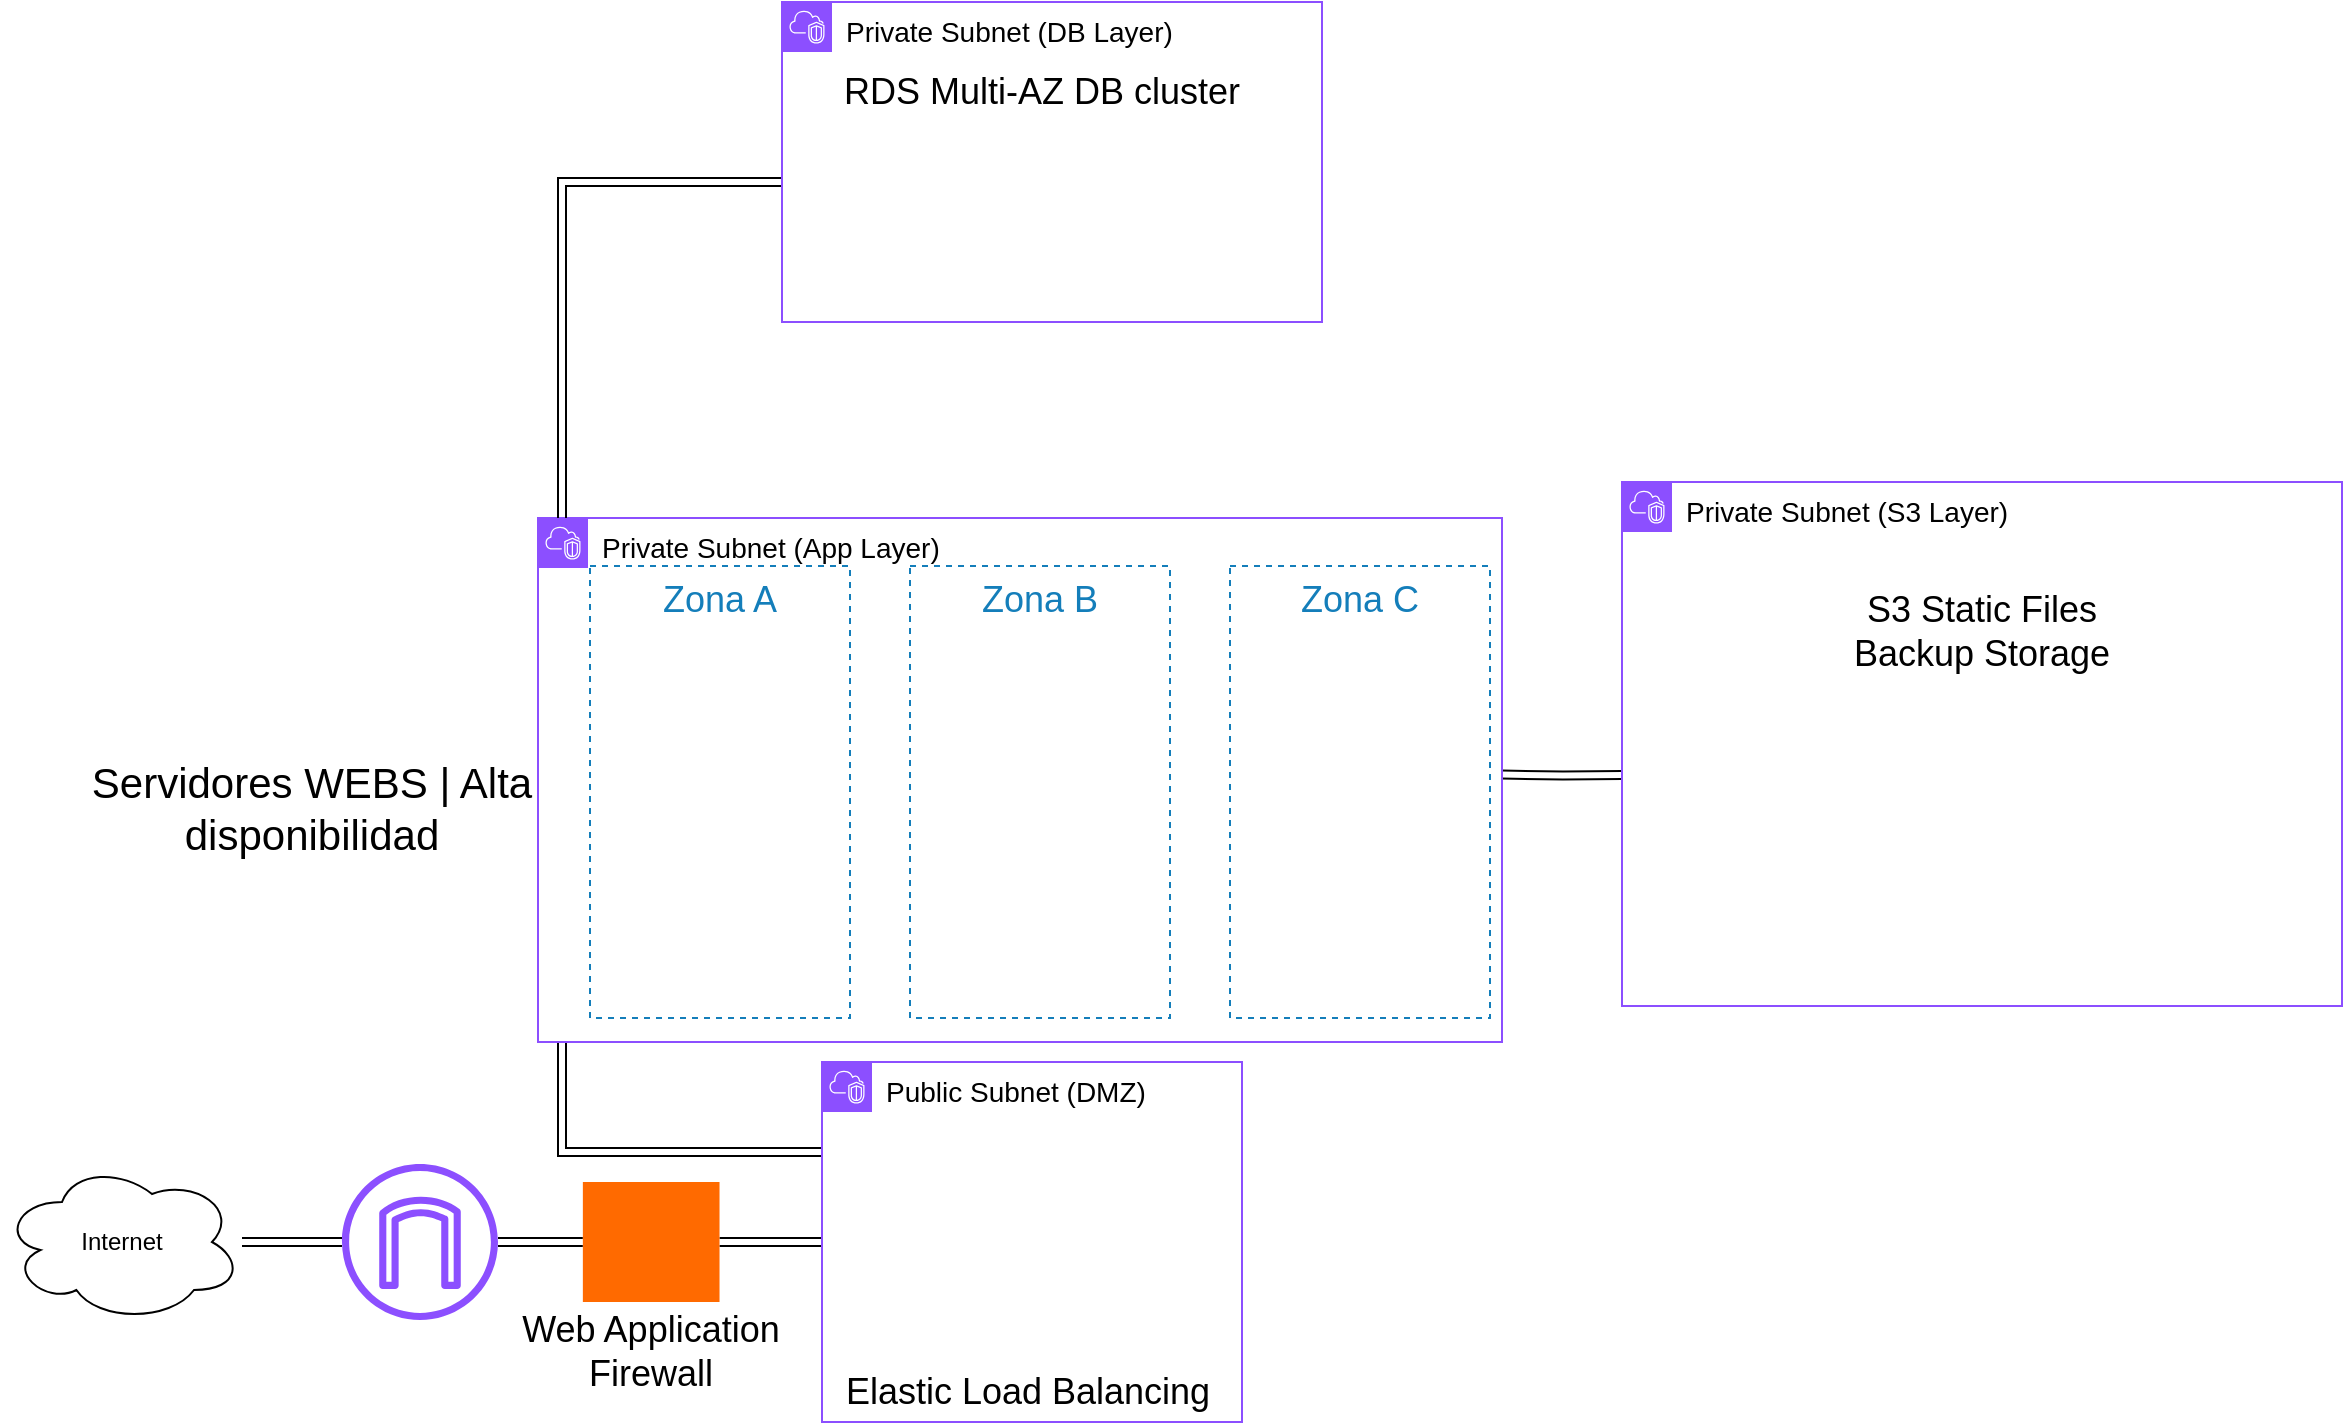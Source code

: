 <mxfile version="26.2.3">
  <diagram name="Page-1" id="Ipt1Jr8wZ85K_XdfQzmL">
    <mxGraphModel dx="1404" dy="669" grid="1" gridSize="10" guides="1" tooltips="1" connect="1" arrows="1" fold="1" page="1" pageScale="1" pageWidth="1700" pageHeight="1100" math="0" shadow="0">
      <root>
        <mxCell id="0" />
        <mxCell id="1" parent="0" />
        <mxCell id="JtQta2QSw8v69HbB09nR-1" value="&lt;font style=&quot;font-size: 18px;&quot;&gt;Zona A&lt;/font&gt;" style="fillColor=none;strokeColor=#147EBA;dashed=1;verticalAlign=top;fontStyle=0;fontColor=#147EBA;whiteSpace=wrap;html=1;" vertex="1" parent="1">
          <mxGeometry x="464" y="462" width="130" height="226" as="geometry" />
        </mxCell>
        <mxCell id="JtQta2QSw8v69HbB09nR-2" value="&lt;font style=&quot;font-size: 18px;&quot;&gt;Zona B&lt;/font&gt;" style="fillColor=none;strokeColor=#147EBA;dashed=1;verticalAlign=top;fontStyle=0;fontColor=#147EBA;whiteSpace=wrap;html=1;" vertex="1" parent="1">
          <mxGeometry x="624" y="462" width="130" height="226" as="geometry" />
        </mxCell>
        <mxCell id="JtQta2QSw8v69HbB09nR-3" value="&lt;font style=&quot;font-size: 18px;&quot;&gt;Zona C&lt;br&gt;&lt;/font&gt;" style="fillColor=none;strokeColor=#147EBA;dashed=1;verticalAlign=top;fontStyle=0;fontColor=#147EBA;whiteSpace=wrap;html=1;" vertex="1" parent="1">
          <mxGeometry x="784" y="462" width="130" height="226" as="geometry" />
        </mxCell>
        <mxCell id="JtQta2QSw8v69HbB09nR-7" value="&lt;font style=&quot;font-size: 21px;&quot;&gt;Servidores WEBS | Alta disponibilidad&lt;/font&gt;" style="text;strokeColor=none;align=center;fillColor=none;html=1;verticalAlign=middle;whiteSpace=wrap;rounded=0;" vertex="1" parent="1">
          <mxGeometry x="170" y="568" width="310" height="30" as="geometry" />
        </mxCell>
        <mxCell id="JtQta2QSw8v69HbB09nR-10" style="edgeStyle=orthogonalEdgeStyle;rounded=0;orthogonalLoop=1;jettySize=auto;html=1;shape=link;" edge="1" parent="1" source="JtQta2QSw8v69HbB09nR-12" target="JtQta2QSw8v69HbB09nR-37">
          <mxGeometry relative="1" as="geometry">
            <mxPoint x="438.03" y="700.0" as="sourcePoint" />
            <mxPoint x="459.53" y="755.0" as="targetPoint" />
            <Array as="points">
              <mxPoint x="450" y="755" />
            </Array>
          </mxGeometry>
        </mxCell>
        <mxCell id="JtQta2QSw8v69HbB09nR-11" style="edgeStyle=orthogonalEdgeStyle;rounded=0;orthogonalLoop=1;jettySize=auto;html=1;exitX=1;exitY=0.25;exitDx=0;exitDy=0;shape=link;" edge="1" parent="1">
          <mxGeometry relative="1" as="geometry">
            <mxPoint x="920" y="566.25" as="sourcePoint" />
            <mxPoint x="980" y="566.5" as="targetPoint" />
            <Array as="points" />
          </mxGeometry>
        </mxCell>
        <mxCell id="JtQta2QSw8v69HbB09nR-12" value="&lt;font style=&quot;color: rgb(0, 0, 0); font-size: 14px;&quot;&gt;Private Subnet (App Layer)&lt;/font&gt;" style="points=[[0,0],[0.25,0],[0.5,0],[0.75,0],[1,0],[1,0.25],[1,0.5],[1,0.75],[1,1],[0.75,1],[0.5,1],[0.25,1],[0,1],[0,0.75],[0,0.5],[0,0.25]];outlineConnect=0;gradientColor=none;html=1;whiteSpace=wrap;fontSize=12;fontStyle=0;container=1;pointerEvents=0;collapsible=0;recursiveResize=0;shape=mxgraph.aws4.group;grIcon=mxgraph.aws4.group_vpc2;strokeColor=#8C4FFF;fillColor=none;verticalAlign=top;align=left;spacingLeft=30;fontColor=#AAB7B8;dashed=0;" vertex="1" parent="1">
          <mxGeometry x="438" y="438" width="482" height="262" as="geometry" />
        </mxCell>
        <mxCell id="JtQta2QSw8v69HbB09nR-18" value="&lt;div&gt;&lt;font style=&quot;font-size: 18px;&quot;&gt;Elastic Load Balancing&lt;/font&gt;&lt;br&gt;&lt;/div&gt;" style="text;strokeColor=none;align=center;fillColor=none;html=1;verticalAlign=middle;whiteSpace=wrap;rounded=0;" vertex="1" parent="1">
          <mxGeometry x="582" y="860" width="202" height="30" as="geometry" />
        </mxCell>
        <mxCell id="JtQta2QSw8v69HbB09nR-22" value="&lt;font style=&quot;font-size: 18px;&quot;&gt;S3 Static Files Backup Storage&lt;/font&gt;" style="text;strokeColor=none;align=center;fillColor=none;html=1;verticalAlign=middle;whiteSpace=wrap;rounded=0;" vertex="1" parent="1">
          <mxGeometry x="1070" y="480" width="180" height="30" as="geometry" />
        </mxCell>
        <mxCell id="JtQta2QSw8v69HbB09nR-24" style="edgeStyle=orthogonalEdgeStyle;rounded=0;orthogonalLoop=1;jettySize=auto;html=1;entryX=0;entryY=0.5;entryDx=0;entryDy=0;shape=link;" edge="1" parent="1" source="JtQta2QSw8v69HbB09nR-42" target="JtQta2QSw8v69HbB09nR-37">
          <mxGeometry relative="1" as="geometry" />
        </mxCell>
        <mxCell id="JtQta2QSw8v69HbB09nR-25" value="" style="sketch=0;outlineConnect=0;fontColor=#232F3E;gradientColor=none;fillColor=#8C4FFF;strokeColor=none;dashed=0;verticalLabelPosition=bottom;verticalAlign=top;align=center;html=1;fontSize=12;fontStyle=0;aspect=fixed;pointerEvents=1;shape=mxgraph.aws4.internet_gateway;" vertex="1" parent="1">
          <mxGeometry x="340" y="761" width="78" height="78" as="geometry" />
        </mxCell>
        <mxCell id="JtQta2QSw8v69HbB09nR-26" style="edgeStyle=orthogonalEdgeStyle;rounded=0;orthogonalLoop=1;jettySize=auto;html=1;shape=link;" edge="1" parent="1" source="JtQta2QSw8v69HbB09nR-27" target="JtQta2QSw8v69HbB09nR-12">
          <mxGeometry relative="1" as="geometry">
            <Array as="points">
              <mxPoint x="450" y="270" />
            </Array>
          </mxGeometry>
        </mxCell>
        <mxCell id="JtQta2QSw8v69HbB09nR-27" value="&lt;font style=&quot;color: rgb(0, 0, 0); font-size: 14px;&quot;&gt;Private Subnet (DB Layer)&lt;/font&gt;" style="points=[[0,0],[0.25,0],[0.5,0],[0.75,0],[1,0],[1,0.25],[1,0.5],[1,0.75],[1,1],[0.75,1],[0.5,1],[0.25,1],[0,1],[0,0.75],[0,0.5],[0,0.25]];outlineConnect=0;gradientColor=none;html=1;whiteSpace=wrap;fontSize=12;fontStyle=0;container=1;pointerEvents=0;collapsible=0;recursiveResize=0;shape=mxgraph.aws4.group;grIcon=mxgraph.aws4.group_vpc2;strokeColor=#8C4FFF;fillColor=none;verticalAlign=top;align=left;spacingLeft=30;fontColor=#AAB7B8;dashed=0;" vertex="1" parent="1">
          <mxGeometry x="560" y="180" width="270" height="160" as="geometry" />
        </mxCell>
        <mxCell id="JtQta2QSw8v69HbB09nR-28" style="edgeStyle=orthogonalEdgeStyle;rounded=0;orthogonalLoop=1;jettySize=auto;html=1;shape=link;" edge="1" parent="1" source="JtQta2QSw8v69HbB09nR-29" target="JtQta2QSw8v69HbB09nR-25">
          <mxGeometry relative="1" as="geometry" />
        </mxCell>
        <mxCell id="JtQta2QSw8v69HbB09nR-29" value="Internet" style="ellipse;shape=cloud;whiteSpace=wrap;html=1;" vertex="1" parent="1">
          <mxGeometry x="170" y="760" width="120" height="80" as="geometry" />
        </mxCell>
        <mxCell id="JtQta2QSw8v69HbB09nR-31" style="edgeStyle=orthogonalEdgeStyle;rounded=0;orthogonalLoop=1;jettySize=auto;html=1;shape=link;" edge="1" parent="1" source="JtQta2QSw8v69HbB09nR-23">
          <mxGeometry relative="1" as="geometry">
            <Array as="points">
              <mxPoint x="940" y="289" />
              <mxPoint x="940" y="289" />
            </Array>
            <mxPoint x="729" y="289" as="targetPoint" />
          </mxGeometry>
        </mxCell>
        <mxCell id="JtQta2QSw8v69HbB09nR-32" style="edgeStyle=orthogonalEdgeStyle;rounded=0;orthogonalLoop=1;jettySize=auto;html=1;shape=link;" edge="1" parent="1" target="JtQta2QSw8v69HbB09nR-17">
          <mxGeometry relative="1" as="geometry">
            <Array as="points">
              <mxPoint x="1300" y="270" />
              <mxPoint x="1300" y="810" />
            </Array>
            <mxPoint x="1227.25" y="270" as="sourcePoint" />
          </mxGeometry>
        </mxCell>
        <mxCell id="JtQta2QSw8v69HbB09nR-33" style="edgeStyle=orthogonalEdgeStyle;rounded=0;orthogonalLoop=1;jettySize=auto;html=1;entryX=1;entryY=0.5;entryDx=0;entryDy=0;entryPerimeter=0;shape=link;" edge="1" parent="1" target="JtQta2QSw8v69HbB09nR-21">
          <mxGeometry relative="1" as="geometry">
            <Array as="points">
              <mxPoint x="1280" y="289" />
              <mxPoint x="1280" y="567" />
            </Array>
            <mxPoint x="1227.25" y="289" as="sourcePoint" />
          </mxGeometry>
        </mxCell>
        <mxCell id="JtQta2QSw8v69HbB09nR-34" style="edgeStyle=orthogonalEdgeStyle;rounded=0;orthogonalLoop=1;jettySize=auto;html=1;entryX=1;entryY=0.5;entryDx=0;entryDy=0;entryPerimeter=0;shape=link;" edge="1" parent="1" target="JtQta2QSw8v69HbB09nR-4">
          <mxGeometry relative="1" as="geometry">
            <Array as="points">
              <mxPoint x="1180" y="390" />
              <mxPoint x="910" y="390" />
              <mxPoint x="910" y="529" />
            </Array>
            <mxPoint x="1180" y="328" as="sourcePoint" />
          </mxGeometry>
        </mxCell>
        <mxCell id="JtQta2QSw8v69HbB09nR-35" style="edgeStyle=orthogonalEdgeStyle;rounded=0;orthogonalLoop=1;jettySize=auto;html=1;entryX=1;entryY=0.5;entryDx=0;entryDy=0;entryPerimeter=0;shape=link;" edge="1" parent="1" target="JtQta2QSw8v69HbB09nR-5">
          <mxGeometry relative="1" as="geometry">
            <Array as="points">
              <mxPoint x="1170" y="370" />
              <mxPoint x="750" y="370" />
              <mxPoint x="750" y="529" />
            </Array>
            <mxPoint x="1170" y="328" as="sourcePoint" />
          </mxGeometry>
        </mxCell>
        <mxCell id="JtQta2QSw8v69HbB09nR-36" style="edgeStyle=orthogonalEdgeStyle;rounded=0;orthogonalLoop=1;jettySize=auto;html=1;entryX=1;entryY=0.5;entryDx=0;entryDy=0;entryPerimeter=0;shape=link;" edge="1" parent="1" target="JtQta2QSw8v69HbB09nR-6">
          <mxGeometry relative="1" as="geometry">
            <Array as="points">
              <mxPoint x="1160" y="350" />
              <mxPoint x="590" y="350" />
              <mxPoint x="590" y="529" />
            </Array>
            <mxPoint x="1160" y="328" as="sourcePoint" />
          </mxGeometry>
        </mxCell>
        <mxCell id="JtQta2QSw8v69HbB09nR-37" value="&lt;font style=&quot;font-size: 14px; color: rgb(0, 0, 0);&quot;&gt;Public Subnet (DMZ)&lt;/font&gt;" style="points=[[0,0],[0.25,0],[0.5,0],[0.75,0],[1,0],[1,0.25],[1,0.5],[1,0.75],[1,1],[0.75,1],[0.5,1],[0.25,1],[0,1],[0,0.75],[0,0.5],[0,0.25]];outlineConnect=0;gradientColor=none;html=1;whiteSpace=wrap;fontSize=12;fontStyle=0;container=1;pointerEvents=0;collapsible=0;recursiveResize=0;shape=mxgraph.aws4.group;grIcon=mxgraph.aws4.group_vpc2;strokeColor=#8C4FFF;fillColor=none;verticalAlign=top;align=left;spacingLeft=30;fontColor=#AAB7B8;dashed=0;" vertex="1" parent="1">
          <mxGeometry x="580" y="710" width="210" height="180" as="geometry" />
        </mxCell>
        <mxCell id="JtQta2QSw8v69HbB09nR-39" style="edgeStyle=orthogonalEdgeStyle;rounded=0;orthogonalLoop=1;jettySize=auto;html=1;entryX=0;entryY=0.5;entryDx=0;entryDy=0;entryPerimeter=0;shape=link;" edge="1" parent="1" target="JtQta2QSw8v69HbB09nR-21">
          <mxGeometry relative="1" as="geometry">
            <mxPoint x="1058" y="566.5" as="sourcePoint" />
          </mxGeometry>
        </mxCell>
        <mxCell id="JtQta2QSw8v69HbB09nR-41" value="" style="edgeStyle=orthogonalEdgeStyle;rounded=0;orthogonalLoop=1;jettySize=auto;html=1;entryX=0;entryY=0.5;entryDx=0;entryDy=0;shape=link;" edge="1" parent="1" source="JtQta2QSw8v69HbB09nR-25" target="JtQta2QSw8v69HbB09nR-42">
          <mxGeometry relative="1" as="geometry">
            <mxPoint x="418" y="800" as="sourcePoint" />
            <mxPoint x="580" y="800" as="targetPoint" />
          </mxGeometry>
        </mxCell>
        <mxCell id="JtQta2QSw8v69HbB09nR-42" value="" style="points=[];aspect=fixed;html=1;align=center;shadow=0;dashed=0;fillColor=#FF6A00;strokeColor=none;shape=mxgraph.alibaba_cloud.waf_web_application_firewall;" vertex="1" parent="1">
          <mxGeometry x="460.43" y="770" width="68.33" height="60" as="geometry" />
        </mxCell>
        <mxCell id="JtQta2QSw8v69HbB09nR-43" value="&lt;font style=&quot;font-size: 18px;&quot;&gt;Web Application Firewall&lt;/font&gt;" style="text;strokeColor=none;align=center;fillColor=none;html=1;verticalAlign=middle;whiteSpace=wrap;rounded=0;" vertex="1" parent="1">
          <mxGeometry x="427.1" y="840" width="135" height="30" as="geometry" />
        </mxCell>
        <mxCell id="JtQta2QSw8v69HbB09nR-45" value="&lt;font style=&quot;color: rgb(0, 0, 0); font-size: 14px;&quot;&gt;Private Subnet (S3 Layer)&lt;/font&gt;" style="points=[[0,0],[0.25,0],[0.5,0],[0.75,0],[1,0],[1,0.25],[1,0.5],[1,0.75],[1,1],[0.75,1],[0.5,1],[0.25,1],[0,1],[0,0.75],[0,0.5],[0,0.25]];outlineConnect=0;gradientColor=none;html=1;whiteSpace=wrap;fontSize=12;fontStyle=0;container=1;pointerEvents=0;collapsible=0;recursiveResize=0;shape=mxgraph.aws4.group;grIcon=mxgraph.aws4.group_vpc2;strokeColor=#8C4FFF;fillColor=none;verticalAlign=top;align=left;spacingLeft=30;fontColor=#AAB7B8;dashed=0;" vertex="1" parent="1">
          <mxGeometry x="980" y="420" width="360" height="262" as="geometry" />
        </mxCell>
        <mxCell id="JtQta2QSw8v69HbB09nR-46" value="&lt;font style=&quot;font-size: 18px;&quot;&gt;RDS Multi-AZ DB cluster&lt;/font&gt;" style="text;strokeColor=none;align=center;fillColor=none;html=1;verticalAlign=middle;whiteSpace=wrap;rounded=0;" vertex="1" parent="1">
          <mxGeometry x="585" y="210" width="210" height="30" as="geometry" />
        </mxCell>
      </root>
    </mxGraphModel>
  </diagram>
</mxfile>
